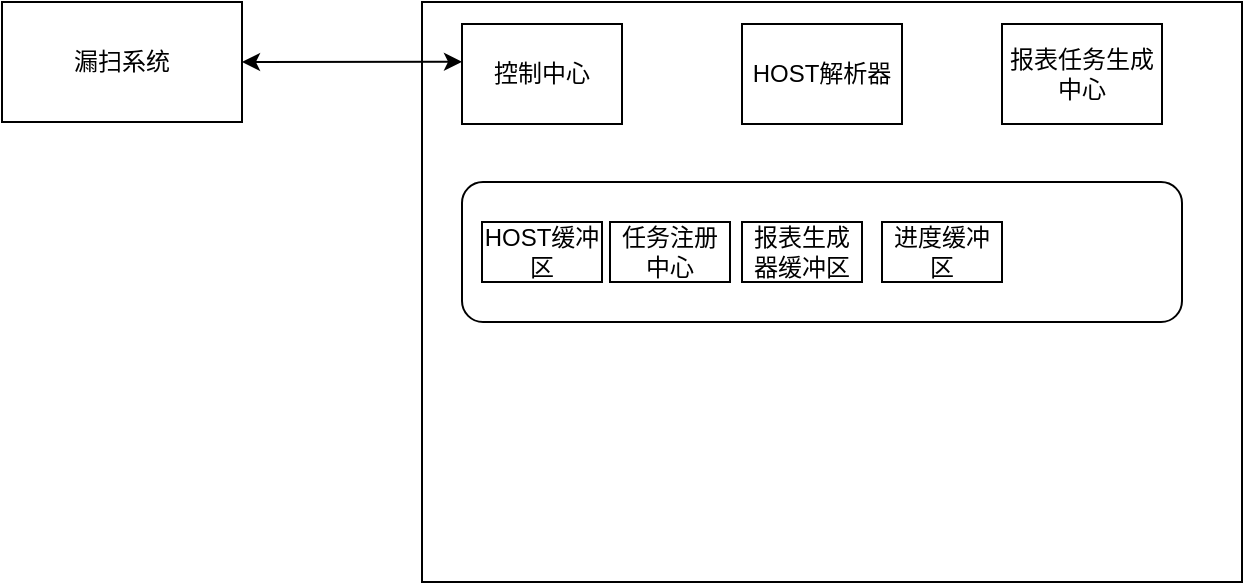 <mxfile version="14.5.1" type="github">
  <diagram id="RpdmwxyfP1reaGXZ1F0F" name="Page-1">
    <mxGraphModel dx="782" dy="435" grid="1" gridSize="10" guides="1" tooltips="1" connect="1" arrows="1" fold="1" page="1" pageScale="1" pageWidth="827" pageHeight="1169" math="0" shadow="0">
      <root>
        <mxCell id="0" />
        <mxCell id="1" parent="0" />
        <mxCell id="I2LBtwbnVFgsr5M465V7-1" value="漏扫系统" style="rounded=0;whiteSpace=wrap;html=1;" vertex="1" parent="1">
          <mxGeometry x="80" y="50" width="120" height="60" as="geometry" />
        </mxCell>
        <mxCell id="I2LBtwbnVFgsr5M465V7-2" value="" style="rounded=0;whiteSpace=wrap;html=1;" vertex="1" parent="1">
          <mxGeometry x="290" y="50" width="410" height="290" as="geometry" />
        </mxCell>
        <mxCell id="I2LBtwbnVFgsr5M465V7-3" value="控制中心" style="rounded=0;whiteSpace=wrap;html=1;" vertex="1" parent="1">
          <mxGeometry x="310" y="61" width="80" height="50" as="geometry" />
        </mxCell>
        <mxCell id="I2LBtwbnVFgsr5M465V7-4" value="" style="rounded=1;whiteSpace=wrap;html=1;" vertex="1" parent="1">
          <mxGeometry x="310" y="140" width="360" height="70" as="geometry" />
        </mxCell>
        <mxCell id="I2LBtwbnVFgsr5M465V7-5" value="" style="endArrow=classic;startArrow=classic;html=1;exitX=1;exitY=0.5;exitDx=0;exitDy=0;entryX=0;entryY=0.378;entryDx=0;entryDy=0;entryPerimeter=0;" edge="1" parent="1" source="I2LBtwbnVFgsr5M465V7-1" target="I2LBtwbnVFgsr5M465V7-3">
          <mxGeometry width="50" height="50" relative="1" as="geometry">
            <mxPoint x="200" y="120" as="sourcePoint" />
            <mxPoint x="250" y="70" as="targetPoint" />
          </mxGeometry>
        </mxCell>
        <mxCell id="I2LBtwbnVFgsr5M465V7-7" value="HOST解析器" style="rounded=0;whiteSpace=wrap;html=1;" vertex="1" parent="1">
          <mxGeometry x="450" y="61" width="80" height="50" as="geometry" />
        </mxCell>
        <mxCell id="I2LBtwbnVFgsr5M465V7-8" value="报表任务生成中心" style="rounded=0;whiteSpace=wrap;html=1;" vertex="1" parent="1">
          <mxGeometry x="580" y="61" width="80" height="50" as="geometry" />
        </mxCell>
        <mxCell id="I2LBtwbnVFgsr5M465V7-10" value="HOST缓冲区" style="rounded=0;whiteSpace=wrap;html=1;" vertex="1" parent="1">
          <mxGeometry x="320" y="160" width="60" height="30" as="geometry" />
        </mxCell>
        <mxCell id="I2LBtwbnVFgsr5M465V7-16" value="任务注册中心" style="rounded=0;whiteSpace=wrap;html=1;" vertex="1" parent="1">
          <mxGeometry x="384" y="160" width="60" height="30" as="geometry" />
        </mxCell>
        <mxCell id="I2LBtwbnVFgsr5M465V7-17" value="报表生成器缓冲区" style="rounded=0;whiteSpace=wrap;html=1;" vertex="1" parent="1">
          <mxGeometry x="450" y="160" width="60" height="30" as="geometry" />
        </mxCell>
        <mxCell id="I2LBtwbnVFgsr5M465V7-19" value="进度缓冲区" style="rounded=0;whiteSpace=wrap;html=1;" vertex="1" parent="1">
          <mxGeometry x="520" y="160" width="60" height="30" as="geometry" />
        </mxCell>
      </root>
    </mxGraphModel>
  </diagram>
</mxfile>
